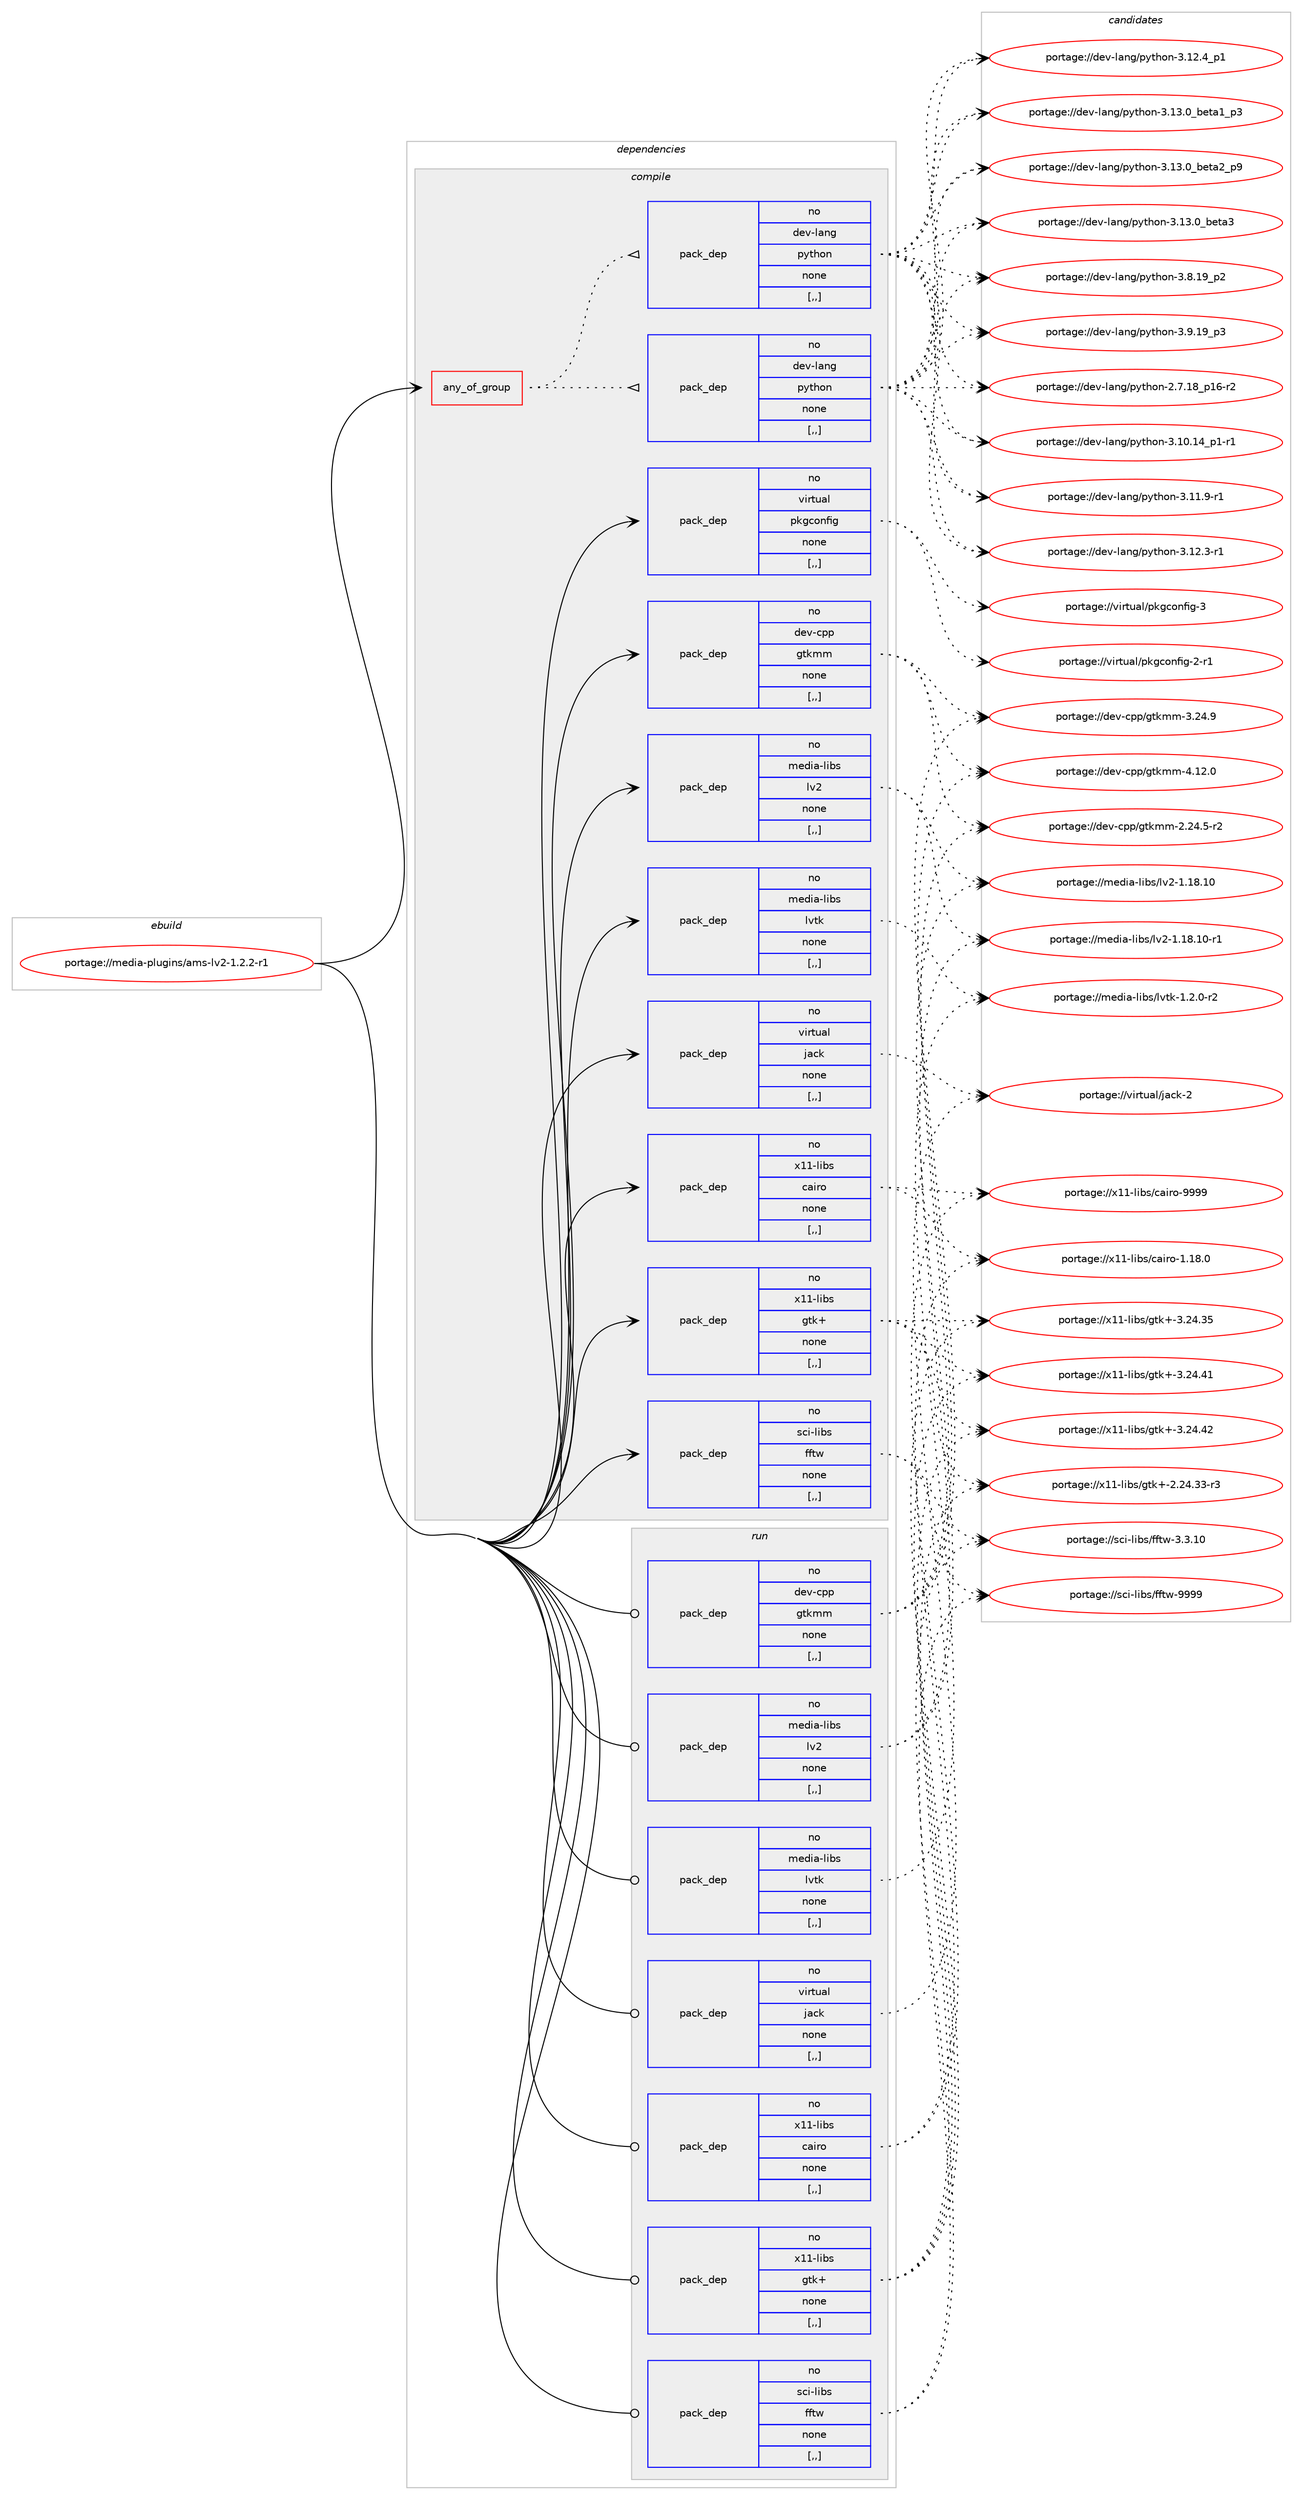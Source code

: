 digraph prolog {

# *************
# Graph options
# *************

newrank=true;
concentrate=true;
compound=true;
graph [rankdir=LR,fontname=Helvetica,fontsize=10,ranksep=1.5];#, ranksep=2.5, nodesep=0.2];
edge  [arrowhead=vee];
node  [fontname=Helvetica,fontsize=10];

# **********
# The ebuild
# **********

subgraph cluster_leftcol {
color=gray;
rank=same;
label=<<i>ebuild</i>>;
id [label="portage://media-plugins/ams-lv2-1.2.2-r1", color=red, width=4, href="../media-plugins/ams-lv2-1.2.2-r1.svg"];
}

# ****************
# The dependencies
# ****************

subgraph cluster_midcol {
color=gray;
label=<<i>dependencies</i>>;
subgraph cluster_compile {
fillcolor="#eeeeee";
style=filled;
label=<<i>compile</i>>;
subgraph any2181 {
dependency300278 [label=<<TABLE BORDER="0" CELLBORDER="1" CELLSPACING="0" CELLPADDING="4"><TR><TD CELLPADDING="10">any_of_group</TD></TR></TABLE>>, shape=none, color=red];subgraph pack221491 {
dependency300279 [label=<<TABLE BORDER="0" CELLBORDER="1" CELLSPACING="0" CELLPADDING="4" WIDTH="220"><TR><TD ROWSPAN="6" CELLPADDING="30">pack_dep</TD></TR><TR><TD WIDTH="110">no</TD></TR><TR><TD>dev-lang</TD></TR><TR><TD>python</TD></TR><TR><TD>none</TD></TR><TR><TD>[,,]</TD></TR></TABLE>>, shape=none, color=blue];
}
dependency300278:e -> dependency300279:w [weight=20,style="dotted",arrowhead="oinv"];
subgraph pack221492 {
dependency300280 [label=<<TABLE BORDER="0" CELLBORDER="1" CELLSPACING="0" CELLPADDING="4" WIDTH="220"><TR><TD ROWSPAN="6" CELLPADDING="30">pack_dep</TD></TR><TR><TD WIDTH="110">no</TD></TR><TR><TD>dev-lang</TD></TR><TR><TD>python</TD></TR><TR><TD>none</TD></TR><TR><TD>[,,]</TD></TR></TABLE>>, shape=none, color=blue];
}
dependency300278:e -> dependency300280:w [weight=20,style="dotted",arrowhead="oinv"];
}
id:e -> dependency300278:w [weight=20,style="solid",arrowhead="vee"];
subgraph pack221493 {
dependency300281 [label=<<TABLE BORDER="0" CELLBORDER="1" CELLSPACING="0" CELLPADDING="4" WIDTH="220"><TR><TD ROWSPAN="6" CELLPADDING="30">pack_dep</TD></TR><TR><TD WIDTH="110">no</TD></TR><TR><TD>dev-cpp</TD></TR><TR><TD>gtkmm</TD></TR><TR><TD>none</TD></TR><TR><TD>[,,]</TD></TR></TABLE>>, shape=none, color=blue];
}
id:e -> dependency300281:w [weight=20,style="solid",arrowhead="vee"];
subgraph pack221494 {
dependency300282 [label=<<TABLE BORDER="0" CELLBORDER="1" CELLSPACING="0" CELLPADDING="4" WIDTH="220"><TR><TD ROWSPAN="6" CELLPADDING="30">pack_dep</TD></TR><TR><TD WIDTH="110">no</TD></TR><TR><TD>media-libs</TD></TR><TR><TD>lv2</TD></TR><TR><TD>none</TD></TR><TR><TD>[,,]</TD></TR></TABLE>>, shape=none, color=blue];
}
id:e -> dependency300282:w [weight=20,style="solid",arrowhead="vee"];
subgraph pack221495 {
dependency300283 [label=<<TABLE BORDER="0" CELLBORDER="1" CELLSPACING="0" CELLPADDING="4" WIDTH="220"><TR><TD ROWSPAN="6" CELLPADDING="30">pack_dep</TD></TR><TR><TD WIDTH="110">no</TD></TR><TR><TD>media-libs</TD></TR><TR><TD>lvtk</TD></TR><TR><TD>none</TD></TR><TR><TD>[,,]</TD></TR></TABLE>>, shape=none, color=blue];
}
id:e -> dependency300283:w [weight=20,style="solid",arrowhead="vee"];
subgraph pack221496 {
dependency300284 [label=<<TABLE BORDER="0" CELLBORDER="1" CELLSPACING="0" CELLPADDING="4" WIDTH="220"><TR><TD ROWSPAN="6" CELLPADDING="30">pack_dep</TD></TR><TR><TD WIDTH="110">no</TD></TR><TR><TD>sci-libs</TD></TR><TR><TD>fftw</TD></TR><TR><TD>none</TD></TR><TR><TD>[,,]</TD></TR></TABLE>>, shape=none, color=blue];
}
id:e -> dependency300284:w [weight=20,style="solid",arrowhead="vee"];
subgraph pack221497 {
dependency300285 [label=<<TABLE BORDER="0" CELLBORDER="1" CELLSPACING="0" CELLPADDING="4" WIDTH="220"><TR><TD ROWSPAN="6" CELLPADDING="30">pack_dep</TD></TR><TR><TD WIDTH="110">no</TD></TR><TR><TD>virtual</TD></TR><TR><TD>jack</TD></TR><TR><TD>none</TD></TR><TR><TD>[,,]</TD></TR></TABLE>>, shape=none, color=blue];
}
id:e -> dependency300285:w [weight=20,style="solid",arrowhead="vee"];
subgraph pack221498 {
dependency300286 [label=<<TABLE BORDER="0" CELLBORDER="1" CELLSPACING="0" CELLPADDING="4" WIDTH="220"><TR><TD ROWSPAN="6" CELLPADDING="30">pack_dep</TD></TR><TR><TD WIDTH="110">no</TD></TR><TR><TD>virtual</TD></TR><TR><TD>pkgconfig</TD></TR><TR><TD>none</TD></TR><TR><TD>[,,]</TD></TR></TABLE>>, shape=none, color=blue];
}
id:e -> dependency300286:w [weight=20,style="solid",arrowhead="vee"];
subgraph pack221499 {
dependency300287 [label=<<TABLE BORDER="0" CELLBORDER="1" CELLSPACING="0" CELLPADDING="4" WIDTH="220"><TR><TD ROWSPAN="6" CELLPADDING="30">pack_dep</TD></TR><TR><TD WIDTH="110">no</TD></TR><TR><TD>x11-libs</TD></TR><TR><TD>cairo</TD></TR><TR><TD>none</TD></TR><TR><TD>[,,]</TD></TR></TABLE>>, shape=none, color=blue];
}
id:e -> dependency300287:w [weight=20,style="solid",arrowhead="vee"];
subgraph pack221500 {
dependency300288 [label=<<TABLE BORDER="0" CELLBORDER="1" CELLSPACING="0" CELLPADDING="4" WIDTH="220"><TR><TD ROWSPAN="6" CELLPADDING="30">pack_dep</TD></TR><TR><TD WIDTH="110">no</TD></TR><TR><TD>x11-libs</TD></TR><TR><TD>gtk+</TD></TR><TR><TD>none</TD></TR><TR><TD>[,,]</TD></TR></TABLE>>, shape=none, color=blue];
}
id:e -> dependency300288:w [weight=20,style="solid",arrowhead="vee"];
}
subgraph cluster_compileandrun {
fillcolor="#eeeeee";
style=filled;
label=<<i>compile and run</i>>;
}
subgraph cluster_run {
fillcolor="#eeeeee";
style=filled;
label=<<i>run</i>>;
subgraph pack221501 {
dependency300289 [label=<<TABLE BORDER="0" CELLBORDER="1" CELLSPACING="0" CELLPADDING="4" WIDTH="220"><TR><TD ROWSPAN="6" CELLPADDING="30">pack_dep</TD></TR><TR><TD WIDTH="110">no</TD></TR><TR><TD>dev-cpp</TD></TR><TR><TD>gtkmm</TD></TR><TR><TD>none</TD></TR><TR><TD>[,,]</TD></TR></TABLE>>, shape=none, color=blue];
}
id:e -> dependency300289:w [weight=20,style="solid",arrowhead="odot"];
subgraph pack221502 {
dependency300290 [label=<<TABLE BORDER="0" CELLBORDER="1" CELLSPACING="0" CELLPADDING="4" WIDTH="220"><TR><TD ROWSPAN="6" CELLPADDING="30">pack_dep</TD></TR><TR><TD WIDTH="110">no</TD></TR><TR><TD>media-libs</TD></TR><TR><TD>lv2</TD></TR><TR><TD>none</TD></TR><TR><TD>[,,]</TD></TR></TABLE>>, shape=none, color=blue];
}
id:e -> dependency300290:w [weight=20,style="solid",arrowhead="odot"];
subgraph pack221503 {
dependency300291 [label=<<TABLE BORDER="0" CELLBORDER="1" CELLSPACING="0" CELLPADDING="4" WIDTH="220"><TR><TD ROWSPAN="6" CELLPADDING="30">pack_dep</TD></TR><TR><TD WIDTH="110">no</TD></TR><TR><TD>media-libs</TD></TR><TR><TD>lvtk</TD></TR><TR><TD>none</TD></TR><TR><TD>[,,]</TD></TR></TABLE>>, shape=none, color=blue];
}
id:e -> dependency300291:w [weight=20,style="solid",arrowhead="odot"];
subgraph pack221504 {
dependency300292 [label=<<TABLE BORDER="0" CELLBORDER="1" CELLSPACING="0" CELLPADDING="4" WIDTH="220"><TR><TD ROWSPAN="6" CELLPADDING="30">pack_dep</TD></TR><TR><TD WIDTH="110">no</TD></TR><TR><TD>sci-libs</TD></TR><TR><TD>fftw</TD></TR><TR><TD>none</TD></TR><TR><TD>[,,]</TD></TR></TABLE>>, shape=none, color=blue];
}
id:e -> dependency300292:w [weight=20,style="solid",arrowhead="odot"];
subgraph pack221505 {
dependency300293 [label=<<TABLE BORDER="0" CELLBORDER="1" CELLSPACING="0" CELLPADDING="4" WIDTH="220"><TR><TD ROWSPAN="6" CELLPADDING="30">pack_dep</TD></TR><TR><TD WIDTH="110">no</TD></TR><TR><TD>virtual</TD></TR><TR><TD>jack</TD></TR><TR><TD>none</TD></TR><TR><TD>[,,]</TD></TR></TABLE>>, shape=none, color=blue];
}
id:e -> dependency300293:w [weight=20,style="solid",arrowhead="odot"];
subgraph pack221506 {
dependency300294 [label=<<TABLE BORDER="0" CELLBORDER="1" CELLSPACING="0" CELLPADDING="4" WIDTH="220"><TR><TD ROWSPAN="6" CELLPADDING="30">pack_dep</TD></TR><TR><TD WIDTH="110">no</TD></TR><TR><TD>x11-libs</TD></TR><TR><TD>cairo</TD></TR><TR><TD>none</TD></TR><TR><TD>[,,]</TD></TR></TABLE>>, shape=none, color=blue];
}
id:e -> dependency300294:w [weight=20,style="solid",arrowhead="odot"];
subgraph pack221507 {
dependency300295 [label=<<TABLE BORDER="0" CELLBORDER="1" CELLSPACING="0" CELLPADDING="4" WIDTH="220"><TR><TD ROWSPAN="6" CELLPADDING="30">pack_dep</TD></TR><TR><TD WIDTH="110">no</TD></TR><TR><TD>x11-libs</TD></TR><TR><TD>gtk+</TD></TR><TR><TD>none</TD></TR><TR><TD>[,,]</TD></TR></TABLE>>, shape=none, color=blue];
}
id:e -> dependency300295:w [weight=20,style="solid",arrowhead="odot"];
}
}

# **************
# The candidates
# **************

subgraph cluster_choices {
rank=same;
color=gray;
label=<<i>candidates</i>>;

subgraph choice221491 {
color=black;
nodesep=1;
choice100101118451089711010347112121116104111110455046554649569511249544511450 [label="portage://dev-lang/python-2.7.18_p16-r2", color=red, width=4,href="../dev-lang/python-2.7.18_p16-r2.svg"];
choice100101118451089711010347112121116104111110455146494846495295112494511449 [label="portage://dev-lang/python-3.10.14_p1-r1", color=red, width=4,href="../dev-lang/python-3.10.14_p1-r1.svg"];
choice100101118451089711010347112121116104111110455146494946574511449 [label="portage://dev-lang/python-3.11.9-r1", color=red, width=4,href="../dev-lang/python-3.11.9-r1.svg"];
choice100101118451089711010347112121116104111110455146495046514511449 [label="portage://dev-lang/python-3.12.3-r1", color=red, width=4,href="../dev-lang/python-3.12.3-r1.svg"];
choice100101118451089711010347112121116104111110455146495046529511249 [label="portage://dev-lang/python-3.12.4_p1", color=red, width=4,href="../dev-lang/python-3.12.4_p1.svg"];
choice10010111845108971101034711212111610411111045514649514648959810111697499511251 [label="portage://dev-lang/python-3.13.0_beta1_p3", color=red, width=4,href="../dev-lang/python-3.13.0_beta1_p3.svg"];
choice10010111845108971101034711212111610411111045514649514648959810111697509511257 [label="portage://dev-lang/python-3.13.0_beta2_p9", color=red, width=4,href="../dev-lang/python-3.13.0_beta2_p9.svg"];
choice1001011184510897110103471121211161041111104551464951464895981011169751 [label="portage://dev-lang/python-3.13.0_beta3", color=red, width=4,href="../dev-lang/python-3.13.0_beta3.svg"];
choice100101118451089711010347112121116104111110455146564649579511250 [label="portage://dev-lang/python-3.8.19_p2", color=red, width=4,href="../dev-lang/python-3.8.19_p2.svg"];
choice100101118451089711010347112121116104111110455146574649579511251 [label="portage://dev-lang/python-3.9.19_p3", color=red, width=4,href="../dev-lang/python-3.9.19_p3.svg"];
dependency300279:e -> choice100101118451089711010347112121116104111110455046554649569511249544511450:w [style=dotted,weight="100"];
dependency300279:e -> choice100101118451089711010347112121116104111110455146494846495295112494511449:w [style=dotted,weight="100"];
dependency300279:e -> choice100101118451089711010347112121116104111110455146494946574511449:w [style=dotted,weight="100"];
dependency300279:e -> choice100101118451089711010347112121116104111110455146495046514511449:w [style=dotted,weight="100"];
dependency300279:e -> choice100101118451089711010347112121116104111110455146495046529511249:w [style=dotted,weight="100"];
dependency300279:e -> choice10010111845108971101034711212111610411111045514649514648959810111697499511251:w [style=dotted,weight="100"];
dependency300279:e -> choice10010111845108971101034711212111610411111045514649514648959810111697509511257:w [style=dotted,weight="100"];
dependency300279:e -> choice1001011184510897110103471121211161041111104551464951464895981011169751:w [style=dotted,weight="100"];
dependency300279:e -> choice100101118451089711010347112121116104111110455146564649579511250:w [style=dotted,weight="100"];
dependency300279:e -> choice100101118451089711010347112121116104111110455146574649579511251:w [style=dotted,weight="100"];
}
subgraph choice221492 {
color=black;
nodesep=1;
choice100101118451089711010347112121116104111110455046554649569511249544511450 [label="portage://dev-lang/python-2.7.18_p16-r2", color=red, width=4,href="../dev-lang/python-2.7.18_p16-r2.svg"];
choice100101118451089711010347112121116104111110455146494846495295112494511449 [label="portage://dev-lang/python-3.10.14_p1-r1", color=red, width=4,href="../dev-lang/python-3.10.14_p1-r1.svg"];
choice100101118451089711010347112121116104111110455146494946574511449 [label="portage://dev-lang/python-3.11.9-r1", color=red, width=4,href="../dev-lang/python-3.11.9-r1.svg"];
choice100101118451089711010347112121116104111110455146495046514511449 [label="portage://dev-lang/python-3.12.3-r1", color=red, width=4,href="../dev-lang/python-3.12.3-r1.svg"];
choice100101118451089711010347112121116104111110455146495046529511249 [label="portage://dev-lang/python-3.12.4_p1", color=red, width=4,href="../dev-lang/python-3.12.4_p1.svg"];
choice10010111845108971101034711212111610411111045514649514648959810111697499511251 [label="portage://dev-lang/python-3.13.0_beta1_p3", color=red, width=4,href="../dev-lang/python-3.13.0_beta1_p3.svg"];
choice10010111845108971101034711212111610411111045514649514648959810111697509511257 [label="portage://dev-lang/python-3.13.0_beta2_p9", color=red, width=4,href="../dev-lang/python-3.13.0_beta2_p9.svg"];
choice1001011184510897110103471121211161041111104551464951464895981011169751 [label="portage://dev-lang/python-3.13.0_beta3", color=red, width=4,href="../dev-lang/python-3.13.0_beta3.svg"];
choice100101118451089711010347112121116104111110455146564649579511250 [label="portage://dev-lang/python-3.8.19_p2", color=red, width=4,href="../dev-lang/python-3.8.19_p2.svg"];
choice100101118451089711010347112121116104111110455146574649579511251 [label="portage://dev-lang/python-3.9.19_p3", color=red, width=4,href="../dev-lang/python-3.9.19_p3.svg"];
dependency300280:e -> choice100101118451089711010347112121116104111110455046554649569511249544511450:w [style=dotted,weight="100"];
dependency300280:e -> choice100101118451089711010347112121116104111110455146494846495295112494511449:w [style=dotted,weight="100"];
dependency300280:e -> choice100101118451089711010347112121116104111110455146494946574511449:w [style=dotted,weight="100"];
dependency300280:e -> choice100101118451089711010347112121116104111110455146495046514511449:w [style=dotted,weight="100"];
dependency300280:e -> choice100101118451089711010347112121116104111110455146495046529511249:w [style=dotted,weight="100"];
dependency300280:e -> choice10010111845108971101034711212111610411111045514649514648959810111697499511251:w [style=dotted,weight="100"];
dependency300280:e -> choice10010111845108971101034711212111610411111045514649514648959810111697509511257:w [style=dotted,weight="100"];
dependency300280:e -> choice1001011184510897110103471121211161041111104551464951464895981011169751:w [style=dotted,weight="100"];
dependency300280:e -> choice100101118451089711010347112121116104111110455146564649579511250:w [style=dotted,weight="100"];
dependency300280:e -> choice100101118451089711010347112121116104111110455146574649579511251:w [style=dotted,weight="100"];
}
subgraph choice221493 {
color=black;
nodesep=1;
choice100101118459911211247103116107109109455046505246534511450 [label="portage://dev-cpp/gtkmm-2.24.5-r2", color=red, width=4,href="../dev-cpp/gtkmm-2.24.5-r2.svg"];
choice10010111845991121124710311610710910945514650524657 [label="portage://dev-cpp/gtkmm-3.24.9", color=red, width=4,href="../dev-cpp/gtkmm-3.24.9.svg"];
choice10010111845991121124710311610710910945524649504648 [label="portage://dev-cpp/gtkmm-4.12.0", color=red, width=4,href="../dev-cpp/gtkmm-4.12.0.svg"];
dependency300281:e -> choice100101118459911211247103116107109109455046505246534511450:w [style=dotted,weight="100"];
dependency300281:e -> choice10010111845991121124710311610710910945514650524657:w [style=dotted,weight="100"];
dependency300281:e -> choice10010111845991121124710311610710910945524649504648:w [style=dotted,weight="100"];
}
subgraph choice221494 {
color=black;
nodesep=1;
choice10910110010597451081059811547108118504549464956464948 [label="portage://media-libs/lv2-1.18.10", color=red, width=4,href="../media-libs/lv2-1.18.10.svg"];
choice109101100105974510810598115471081185045494649564649484511449 [label="portage://media-libs/lv2-1.18.10-r1", color=red, width=4,href="../media-libs/lv2-1.18.10-r1.svg"];
dependency300282:e -> choice10910110010597451081059811547108118504549464956464948:w [style=dotted,weight="100"];
dependency300282:e -> choice109101100105974510810598115471081185045494649564649484511449:w [style=dotted,weight="100"];
}
subgraph choice221495 {
color=black;
nodesep=1;
choice109101100105974510810598115471081181161074549465046484511450 [label="portage://media-libs/lvtk-1.2.0-r2", color=red, width=4,href="../media-libs/lvtk-1.2.0-r2.svg"];
dependency300283:e -> choice109101100105974510810598115471081181161074549465046484511450:w [style=dotted,weight="100"];
}
subgraph choice221496 {
color=black;
nodesep=1;
choice1159910545108105981154710210211611945514651464948 [label="portage://sci-libs/fftw-3.3.10", color=red, width=4,href="../sci-libs/fftw-3.3.10.svg"];
choice115991054510810598115471021021161194557575757 [label="portage://sci-libs/fftw-9999", color=red, width=4,href="../sci-libs/fftw-9999.svg"];
dependency300284:e -> choice1159910545108105981154710210211611945514651464948:w [style=dotted,weight="100"];
dependency300284:e -> choice115991054510810598115471021021161194557575757:w [style=dotted,weight="100"];
}
subgraph choice221497 {
color=black;
nodesep=1;
choice118105114116117971084710697991074550 [label="portage://virtual/jack-2", color=red, width=4,href="../virtual/jack-2.svg"];
dependency300285:e -> choice118105114116117971084710697991074550:w [style=dotted,weight="100"];
}
subgraph choice221498 {
color=black;
nodesep=1;
choice11810511411611797108471121071039911111010210510345504511449 [label="portage://virtual/pkgconfig-2-r1", color=red, width=4,href="../virtual/pkgconfig-2-r1.svg"];
choice1181051141161179710847112107103991111101021051034551 [label="portage://virtual/pkgconfig-3", color=red, width=4,href="../virtual/pkgconfig-3.svg"];
dependency300286:e -> choice11810511411611797108471121071039911111010210510345504511449:w [style=dotted,weight="100"];
dependency300286:e -> choice1181051141161179710847112107103991111101021051034551:w [style=dotted,weight="100"];
}
subgraph choice221499 {
color=black;
nodesep=1;
choice1204949451081059811547999710511411145494649564648 [label="portage://x11-libs/cairo-1.18.0", color=red, width=4,href="../x11-libs/cairo-1.18.0.svg"];
choice120494945108105981154799971051141114557575757 [label="portage://x11-libs/cairo-9999", color=red, width=4,href="../x11-libs/cairo-9999.svg"];
dependency300287:e -> choice1204949451081059811547999710511411145494649564648:w [style=dotted,weight="100"];
dependency300287:e -> choice120494945108105981154799971051141114557575757:w [style=dotted,weight="100"];
}
subgraph choice221500 {
color=black;
nodesep=1;
choice12049494510810598115471031161074345504650524651514511451 [label="portage://x11-libs/gtk+-2.24.33-r3", color=red, width=4,href="../x11-libs/gtk+-2.24.33-r3.svg"];
choice1204949451081059811547103116107434551465052465153 [label="portage://x11-libs/gtk+-3.24.35", color=red, width=4,href="../x11-libs/gtk+-3.24.35.svg"];
choice1204949451081059811547103116107434551465052465249 [label="portage://x11-libs/gtk+-3.24.41", color=red, width=4,href="../x11-libs/gtk+-3.24.41.svg"];
choice1204949451081059811547103116107434551465052465250 [label="portage://x11-libs/gtk+-3.24.42", color=red, width=4,href="../x11-libs/gtk+-3.24.42.svg"];
dependency300288:e -> choice12049494510810598115471031161074345504650524651514511451:w [style=dotted,weight="100"];
dependency300288:e -> choice1204949451081059811547103116107434551465052465153:w [style=dotted,weight="100"];
dependency300288:e -> choice1204949451081059811547103116107434551465052465249:w [style=dotted,weight="100"];
dependency300288:e -> choice1204949451081059811547103116107434551465052465250:w [style=dotted,weight="100"];
}
subgraph choice221501 {
color=black;
nodesep=1;
choice100101118459911211247103116107109109455046505246534511450 [label="portage://dev-cpp/gtkmm-2.24.5-r2", color=red, width=4,href="../dev-cpp/gtkmm-2.24.5-r2.svg"];
choice10010111845991121124710311610710910945514650524657 [label="portage://dev-cpp/gtkmm-3.24.9", color=red, width=4,href="../dev-cpp/gtkmm-3.24.9.svg"];
choice10010111845991121124710311610710910945524649504648 [label="portage://dev-cpp/gtkmm-4.12.0", color=red, width=4,href="../dev-cpp/gtkmm-4.12.0.svg"];
dependency300289:e -> choice100101118459911211247103116107109109455046505246534511450:w [style=dotted,weight="100"];
dependency300289:e -> choice10010111845991121124710311610710910945514650524657:w [style=dotted,weight="100"];
dependency300289:e -> choice10010111845991121124710311610710910945524649504648:w [style=dotted,weight="100"];
}
subgraph choice221502 {
color=black;
nodesep=1;
choice10910110010597451081059811547108118504549464956464948 [label="portage://media-libs/lv2-1.18.10", color=red, width=4,href="../media-libs/lv2-1.18.10.svg"];
choice109101100105974510810598115471081185045494649564649484511449 [label="portage://media-libs/lv2-1.18.10-r1", color=red, width=4,href="../media-libs/lv2-1.18.10-r1.svg"];
dependency300290:e -> choice10910110010597451081059811547108118504549464956464948:w [style=dotted,weight="100"];
dependency300290:e -> choice109101100105974510810598115471081185045494649564649484511449:w [style=dotted,weight="100"];
}
subgraph choice221503 {
color=black;
nodesep=1;
choice109101100105974510810598115471081181161074549465046484511450 [label="portage://media-libs/lvtk-1.2.0-r2", color=red, width=4,href="../media-libs/lvtk-1.2.0-r2.svg"];
dependency300291:e -> choice109101100105974510810598115471081181161074549465046484511450:w [style=dotted,weight="100"];
}
subgraph choice221504 {
color=black;
nodesep=1;
choice1159910545108105981154710210211611945514651464948 [label="portage://sci-libs/fftw-3.3.10", color=red, width=4,href="../sci-libs/fftw-3.3.10.svg"];
choice115991054510810598115471021021161194557575757 [label="portage://sci-libs/fftw-9999", color=red, width=4,href="../sci-libs/fftw-9999.svg"];
dependency300292:e -> choice1159910545108105981154710210211611945514651464948:w [style=dotted,weight="100"];
dependency300292:e -> choice115991054510810598115471021021161194557575757:w [style=dotted,weight="100"];
}
subgraph choice221505 {
color=black;
nodesep=1;
choice118105114116117971084710697991074550 [label="portage://virtual/jack-2", color=red, width=4,href="../virtual/jack-2.svg"];
dependency300293:e -> choice118105114116117971084710697991074550:w [style=dotted,weight="100"];
}
subgraph choice221506 {
color=black;
nodesep=1;
choice1204949451081059811547999710511411145494649564648 [label="portage://x11-libs/cairo-1.18.0", color=red, width=4,href="../x11-libs/cairo-1.18.0.svg"];
choice120494945108105981154799971051141114557575757 [label="portage://x11-libs/cairo-9999", color=red, width=4,href="../x11-libs/cairo-9999.svg"];
dependency300294:e -> choice1204949451081059811547999710511411145494649564648:w [style=dotted,weight="100"];
dependency300294:e -> choice120494945108105981154799971051141114557575757:w [style=dotted,weight="100"];
}
subgraph choice221507 {
color=black;
nodesep=1;
choice12049494510810598115471031161074345504650524651514511451 [label="portage://x11-libs/gtk+-2.24.33-r3", color=red, width=4,href="../x11-libs/gtk+-2.24.33-r3.svg"];
choice1204949451081059811547103116107434551465052465153 [label="portage://x11-libs/gtk+-3.24.35", color=red, width=4,href="../x11-libs/gtk+-3.24.35.svg"];
choice1204949451081059811547103116107434551465052465249 [label="portage://x11-libs/gtk+-3.24.41", color=red, width=4,href="../x11-libs/gtk+-3.24.41.svg"];
choice1204949451081059811547103116107434551465052465250 [label="portage://x11-libs/gtk+-3.24.42", color=red, width=4,href="../x11-libs/gtk+-3.24.42.svg"];
dependency300295:e -> choice12049494510810598115471031161074345504650524651514511451:w [style=dotted,weight="100"];
dependency300295:e -> choice1204949451081059811547103116107434551465052465153:w [style=dotted,weight="100"];
dependency300295:e -> choice1204949451081059811547103116107434551465052465249:w [style=dotted,weight="100"];
dependency300295:e -> choice1204949451081059811547103116107434551465052465250:w [style=dotted,weight="100"];
}
}

}
